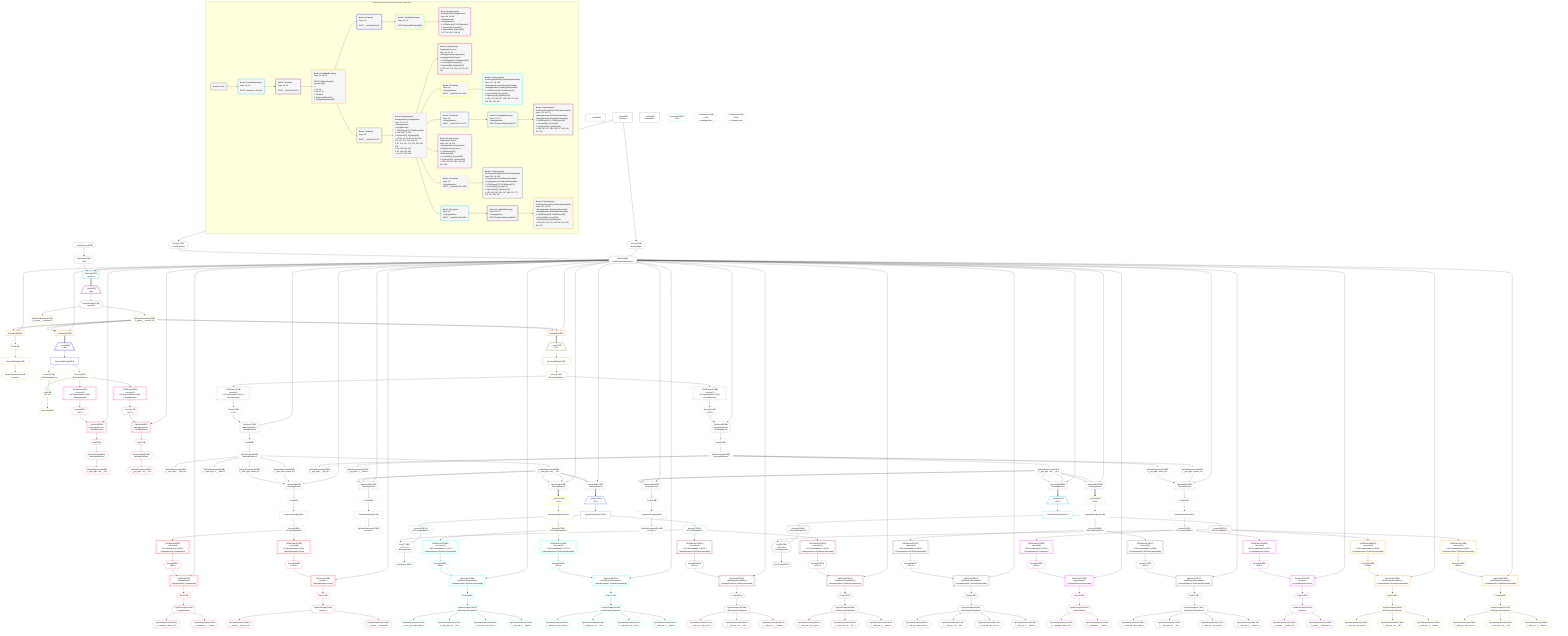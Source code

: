 %%{init: {'themeVariables': { 'fontSize': '12px'}}}%%
graph TD
    classDef path fill:#eee,stroke:#000,color:#000
    classDef plan fill:#fff,stroke-width:1px,color:#000
    classDef itemplan fill:#fff,stroke-width:2px,color:#000
    classDef unbatchedplan fill:#dff,stroke-width:1px,color:#000
    classDef sideeffectplan fill:#fcc,stroke-width:2px,color:#000
    classDef bucket fill:#f6f6f6,color:#000,stroke-width:2px,text-align:left


    %% define steps
    __Value0["__Value[0∈0]"]:::plan
    __Value3["__Value[3∈0]<br />ᐸcontextᐳ"]:::plan
    __Value5["__Value[5∈0]<br />ᐸrootValueᐳ"]:::plan
    __InputStaticLeaf7{{"__InputStaticLeaf[7∈0]"}}:::plan
    Access16{{"Access[16∈0]<br />ᐸ3.pgSettingsᐳ"}}:::plan
    Access17{{"Access[17∈0]<br />ᐸ3.withPgClientᐳ"}}:::plan
    Object18{{"Object[18∈0]<br />ᐸ{pgSettings,withPgClient}ᐳ"}}:::plan
    Connection19{{"Connection[19∈0]<br />ᐸ15ᐳ"}}:::plan
    PgSelect20[["PgSelect[20∈1]<br />ᐸpeopleᐳ"]]:::plan
    __Item21[/"__Item[21∈2]<br />ᐸ20ᐳ"\]:::itemplan
    PgSelectSingle22{{"PgSelectSingle[22∈2]<br />ᐸpeopleᐳ"}}:::plan
    PgClassExpression23{{"PgClassExpression[23∈3]<br />ᐸ__people__.”person_id”ᐳ"}}:::plan
    PgClassExpression24{{"PgClassExpression[24∈3]<br />ᐸ__people__.”username”ᐳ"}}:::plan
    Connection38{{"Connection[38∈1]<br />ᐸ34ᐳ"}}:::plan
    PgUnionAll39[["PgUnionAll[39∈3]"]]:::plan
    First40{{"First[40∈3]"}}:::plan
    PgUnionAllSingle41["PgUnionAllSingle[41∈3]"]:::plan
    PgClassExpression42{{"PgClassExpression[42∈3]<br />ᐸcount(*)ᐳ"}}:::plan
    PgUnionAll43[["PgUnionAll[43∈3]"]]:::plan
    __Item44[/"__Item[44∈4]<br />ᐸ43ᐳ"\]:::itemplan
    PgUnionAllSingle45["PgUnionAllSingle[45∈4]"]:::plan
    Access47{{"Access[47∈5]<br />ᐸ45.Symbol(data).0ᐳ"}}:::plan
    Access48{{"Access[48∈5]<br />ᐸ45.Symbol(data).1ᐳ"}}:::plan
    List49{{"List[49∈5]<br />ᐸ47,48ᐳ"}}:::plan
    PgCursor46{{"PgCursor[46∈5]"}}:::plan
    JSONParse51[["JSONParse[51∈6]<br />ᐸAccess{5}ᐸ45.Symbol(data).1ᐳ[48]ᐳ<br />ᐳAwsApplication"]]:::plan
    Access52{{"Access[52∈6]<br />ᐸ51.0ᐳ"}}:::plan
    PgSelect53[["PgSelect[53∈6]<br />ᐸawsApplicationsᐳ<br />ᐳAwsApplication"]]:::plan
    First57{{"First[57∈6]"}}:::plan
    PgSelectSingle58{{"PgSelectSingle[58∈6]<br />ᐸawsApplicationsᐳ"}}:::plan
    PgClassExpression59{{"PgClassExpression[59∈6]<br />ᐸ__aws_appl...ons__.”id”ᐳ"}}:::plan
    JSONParse61[["JSONParse[61∈6]<br />ᐸAccess{5}ᐸ45.Symbol(data).1ᐳ[48]ᐳ<br />ᐳGcpApplication"]]:::plan
    Access62{{"Access[62∈6]<br />ᐸ61.0ᐳ"}}:::plan
    PgSelect63[["PgSelect[63∈6]<br />ᐸgcpApplicationsᐳ<br />ᐳGcpApplication"]]:::plan
    First67{{"First[67∈6]"}}:::plan
    PgSelectSingle68{{"PgSelectSingle[68∈6]<br />ᐸgcpApplicationsᐳ"}}:::plan
    PgClassExpression69{{"PgClassExpression[69∈6]<br />ᐸ__gcp_appl...ons__.”id”ᐳ"}}:::plan
    PgUnionAll70[["PgUnionAll[70∈3]"]]:::plan
    __Item71[/"__Item[71∈7]<br />ᐸ70ᐳ"\]:::itemplan
    PgUnionAllSingle72["PgUnionAllSingle[72∈7]"]:::plan
    Access73{{"Access[73∈7]<br />ᐸ72.Symbol(data).1ᐳ"}}:::plan
    JSONParse74[["JSONParse[74∈8]<br />ᐸAccess{7}ᐸ72.Symbol(data).1ᐳ[73]ᐳ<br />ᐳAwsApplication"]]:::plan
    Access75{{"Access[75∈8]<br />ᐸ74.0ᐳ"}}:::plan
    PgSelect76[["PgSelect[76∈8]<br />ᐸawsApplicationsᐳ<br />ᐳAwsApplication"]]:::plan
    First80{{"First[80∈8]"}}:::plan
    PgSelectSingle81{{"PgSelectSingle[81∈8]<br />ᐸawsApplicationsᐳ"}}:::plan
    PgClassExpression82{{"PgClassExpression[82∈8]<br />ᐸ__aws_appl..._.”aws_id”ᐳ"}}:::plan
    PgClassExpression83{{"PgClassExpression[83∈8]<br />ᐸ__aws_appl...ons__.”id”ᐳ"}}:::plan
    PgClassExpression84{{"PgClassExpression[84∈8]<br />ᐸ__aws_appl...s__.”name”ᐳ"}}:::plan
    PgClassExpression85{{"PgClassExpression[85∈8]<br />ᐸ__aws_appl...person_id”ᐳ"}}:::plan
    PgClassExpression86{{"PgClassExpression[86∈8]<br />ᐸ__aws_appl...zation_id”ᐳ"}}:::plan
    PgUnionAll87[["PgUnionAll[87∈8]<br />ᐳAwsApplication"]]:::plan
    First91{{"First[91∈8]"}}:::plan
    PgUnionAllSingle92["PgUnionAllSingle[92∈8]"]:::plan
    Access93{{"Access[93∈8]<br />ᐸ92.Symbol(data).1ᐳ"}}:::plan
    JSONParse94[["JSONParse[94∈9]<br />ᐸAccess{8}ᐸ92.Symbol(data).1ᐳ[93]ᐳ<br />ᐳAwsApplicationᐳOrganization"]]:::plan
    Access95{{"Access[95∈9]<br />ᐸ94.0ᐳ"}}:::plan
    PgSelect96[["PgSelect[96∈9]<br />ᐸorganizationsᐳ<br />ᐳAwsApplicationᐳOrganization"]]:::plan
    First100{{"First[100∈9]"}}:::plan
    PgSelectSingle101{{"PgSelectSingle[101∈9]<br />ᐸorganizationsᐳ"}}:::plan
    PgClassExpression102{{"PgClassExpression[102∈9]<br />ᐸ__organiza...zation_id”ᐳ"}}:::plan
    PgClassExpression103{{"PgClassExpression[103∈9]<br />ᐸ__organiza...s__.”name”ᐳ"}}:::plan
    JSONParse105[["JSONParse[105∈9]<br />ᐸAccess{8}ᐸ92.Symbol(data).1ᐳ[93]ᐳ<br />ᐳAwsApplicationᐳPerson"]]:::plan
    Access106{{"Access[106∈9]<br />ᐸ105.0ᐳ"}}:::plan
    PgSelect107[["PgSelect[107∈9]<br />ᐸpeopleᐳ<br />ᐳAwsApplicationᐳPerson"]]:::plan
    First111{{"First[111∈9]"}}:::plan
    PgSelectSingle112{{"PgSelectSingle[112∈9]<br />ᐸpeopleᐳ"}}:::plan
    PgClassExpression113{{"PgClassExpression[113∈9]<br />ᐸ__people__.”person_id”ᐳ"}}:::plan
    PgClassExpression114{{"PgClassExpression[114∈9]<br />ᐸ__people__.”username”ᐳ"}}:::plan
    PgUnionAll121[["PgUnionAll[121∈8]<br />ᐳAwsApplication"]]:::plan
    __Item125[/"__Item[125∈10]<br />ᐸ121ᐳ"\]:::itemplan
    PgUnionAllSingle126["PgUnionAllSingle[126∈10]"]:::plan
    Access127{{"Access[127∈10]<br />ᐸ126.Symbol(data).1ᐳ"}}:::plan
    JSONParse128[["JSONParse[128∈11]<br />ᐸAccess{10}ᐸ126.Symbol(data).1ᐳ[127]ᐳ<br />ᐳAwsApplicationᐳFirstPartyVulnerability"]]:::plan
    Access129{{"Access[129∈11]<br />ᐸ128.0ᐳ"}}:::plan
    PgSelect130[["PgSelect[130∈11]<br />ᐸfirstPartyVulnerabilitiesᐳ<br />ᐳAwsApplicationᐳFirstPartyVulnerability"]]:::plan
    First134{{"First[134∈11]"}}:::plan
    PgSelectSingle135{{"PgSelectSingle[135∈11]<br />ᐸfirstPartyVulnerabilitiesᐳ"}}:::plan
    PgClassExpression136{{"PgClassExpression[136∈11]<br />ᐸ__first_pa...team_name”ᐳ"}}:::plan
    PgClassExpression137{{"PgClassExpression[137∈11]<br />ᐸ__first_pa...ies__.”id”ᐳ"}}:::plan
    PgClassExpression138{{"PgClassExpression[138∈11]<br />ᐸ__first_pa...vss_score”ᐳ"}}:::plan
    PgClassExpression139{{"PgClassExpression[139∈11]<br />ᐸ__first_pa...s__.”name”ᐳ"}}:::plan
    JSONParse141[["JSONParse[141∈11]<br />ᐸAccess{10}ᐸ126.Symbol(data).1ᐳ[127]ᐳ<br />ᐳAwsApplicationᐳThirdPartyVulnerability"]]:::plan
    Access142{{"Access[142∈11]<br />ᐸ141.0ᐳ"}}:::plan
    PgSelect143[["PgSelect[143∈11]<br />ᐸthirdPartyVulnerabilitiesᐳ<br />ᐳAwsApplicationᐳThirdPartyVulnerability"]]:::plan
    First147{{"First[147∈11]"}}:::plan
    PgSelectSingle148{{"PgSelectSingle[148∈11]<br />ᐸthirdPartyVulnerabilitiesᐳ"}}:::plan
    PgClassExpression149{{"PgClassExpression[149∈11]<br />ᐸ__third_pa...ndor_name”ᐳ"}}:::plan
    PgClassExpression150{{"PgClassExpression[150∈11]<br />ᐸ__third_pa...ies__.”id”ᐳ"}}:::plan
    PgClassExpression151{{"PgClassExpression[151∈11]<br />ᐸ__third_pa...vss_score”ᐳ"}}:::plan
    PgClassExpression152{{"PgClassExpression[152∈11]<br />ᐸ__third_pa...s__.”name”ᐳ"}}:::plan
    Connection166{{"Connection[166∈8]<br />ᐸ162ᐳ<br />ᐳAwsApplication"}}:::plan
    PgUnionAll167[["PgUnionAll[167∈8]<br />ᐳAwsApplication"]]:::plan
    First168{{"First[168∈8]"}}:::plan
    PgUnionAllSingle169["PgUnionAllSingle[169∈8]"]:::plan
    PgClassExpression170{{"PgClassExpression[170∈8]<br />ᐸcount(*)ᐳ"}}:::plan
    PgUnionAll171[["PgUnionAll[171∈8]<br />ᐳAwsApplication"]]:::plan
    __Item172[/"__Item[172∈12]<br />ᐸ171ᐳ"\]:::itemplan
    PgUnionAllSingle173["PgUnionAllSingle[173∈12]"]:::plan
    Access175{{"Access[175∈13]<br />ᐸ173.Symbol(data).0ᐳ"}}:::plan
    Access176{{"Access[176∈13]<br />ᐸ173.Symbol(data).1ᐳ"}}:::plan
    List177{{"List[177∈13]<br />ᐸ175,176ᐳ<br />ᐳAwsApplication"}}:::plan
    PgCursor174{{"PgCursor[174∈13]"}}:::plan
    JSONParse179[["JSONParse[179∈14]<br />ᐸAccess{13}ᐸ173.Symbol(data).1ᐳ[176]ᐳ<br />ᐳAwsApplicationᐳFirstPartyVulnerability"]]:::plan
    Access180{{"Access[180∈14]<br />ᐸ179.0ᐳ"}}:::plan
    PgSelect181[["PgSelect[181∈14]<br />ᐸfirstPartyVulnerabilitiesᐳ<br />ᐳAwsApplicationᐳFirstPartyVulnerability"]]:::plan
    First185{{"First[185∈14]"}}:::plan
    PgSelectSingle186{{"PgSelectSingle[186∈14]<br />ᐸfirstPartyVulnerabilitiesᐳ"}}:::plan
    PgClassExpression187{{"PgClassExpression[187∈14]<br />ᐸ__first_pa...vss_score”ᐳ"}}:::plan
    PgClassExpression188{{"PgClassExpression[188∈14]<br />ᐸ__first_pa...ies__.”id”ᐳ"}}:::plan
    PgClassExpression189{{"PgClassExpression[189∈14]<br />ᐸ__first_pa...s__.”name”ᐳ"}}:::plan
    JSONParse191[["JSONParse[191∈14]<br />ᐸAccess{13}ᐸ173.Symbol(data).1ᐳ[176]ᐳ<br />ᐳAwsApplicationᐳThirdPartyVulnerability"]]:::plan
    Access192{{"Access[192∈14]<br />ᐸ191.0ᐳ"}}:::plan
    PgSelect193[["PgSelect[193∈14]<br />ᐸthirdPartyVulnerabilitiesᐳ<br />ᐳAwsApplicationᐳThirdPartyVulnerability"]]:::plan
    First197{{"First[197∈14]"}}:::plan
    PgSelectSingle198{{"PgSelectSingle[198∈14]<br />ᐸthirdPartyVulnerabilitiesᐳ"}}:::plan
    PgClassExpression199{{"PgClassExpression[199∈14]<br />ᐸ__third_pa...vss_score”ᐳ"}}:::plan
    PgClassExpression200{{"PgClassExpression[200∈14]<br />ᐸ__third_pa...ies__.”id”ᐳ"}}:::plan
    PgClassExpression201{{"PgClassExpression[201∈14]<br />ᐸ__third_pa...s__.”name”ᐳ"}}:::plan
    JSONParse203[["JSONParse[203∈8]<br />ᐸAccess{7}ᐸ72.Symbol(data).1ᐳ[73]ᐳ<br />ᐳGcpApplication"]]:::plan
    Access204{{"Access[204∈8]<br />ᐸ203.0ᐳ"}}:::plan
    PgSelect205[["PgSelect[205∈8]<br />ᐸgcpApplicationsᐳ<br />ᐳGcpApplication"]]:::plan
    First209{{"First[209∈8]"}}:::plan
    PgSelectSingle210{{"PgSelectSingle[210∈8]<br />ᐸgcpApplicationsᐳ"}}:::plan
    PgClassExpression211{{"PgClassExpression[211∈8]<br />ᐸ__gcp_appl..._.”gcp_id”ᐳ"}}:::plan
    PgClassExpression212{{"PgClassExpression[212∈8]<br />ᐸ__gcp_appl...ons__.”id”ᐳ"}}:::plan
    PgClassExpression213{{"PgClassExpression[213∈8]<br />ᐸ__gcp_appl...s__.”name”ᐳ"}}:::plan
    PgClassExpression214{{"PgClassExpression[214∈8]<br />ᐸ__gcp_appl...person_id”ᐳ"}}:::plan
    PgClassExpression215{{"PgClassExpression[215∈8]<br />ᐸ__gcp_appl...zation_id”ᐳ"}}:::plan
    PgUnionAll216[["PgUnionAll[216∈8]<br />ᐳGcpApplication"]]:::plan
    First220{{"First[220∈8]"}}:::plan
    PgUnionAllSingle221["PgUnionAllSingle[221∈8]"]:::plan
    Access222{{"Access[222∈8]<br />ᐸ221.Symbol(data).1ᐳ"}}:::plan
    JSONParse223[["JSONParse[223∈15]<br />ᐸAccess{8}ᐸ221.Symbol(data).1ᐳ[222]ᐳ<br />ᐳGcpApplicationᐳOrganization"]]:::plan
    Access224{{"Access[224∈15]<br />ᐸ223.0ᐳ"}}:::plan
    PgSelect225[["PgSelect[225∈15]<br />ᐸorganizationsᐳ<br />ᐳGcpApplicationᐳOrganization"]]:::plan
    First229{{"First[229∈15]"}}:::plan
    PgSelectSingle230{{"PgSelectSingle[230∈15]<br />ᐸorganizationsᐳ"}}:::plan
    PgClassExpression231{{"PgClassExpression[231∈15]<br />ᐸ__organiza...zation_id”ᐳ"}}:::plan
    PgClassExpression232{{"PgClassExpression[232∈15]<br />ᐸ__organiza...s__.”name”ᐳ"}}:::plan
    JSONParse234[["JSONParse[234∈15]<br />ᐸAccess{8}ᐸ221.Symbol(data).1ᐳ[222]ᐳ<br />ᐳGcpApplicationᐳPerson"]]:::plan
    Access235{{"Access[235∈15]<br />ᐸ234.0ᐳ"}}:::plan
    PgSelect236[["PgSelect[236∈15]<br />ᐸpeopleᐳ<br />ᐳGcpApplicationᐳPerson"]]:::plan
    First240{{"First[240∈15]"}}:::plan
    PgSelectSingle241{{"PgSelectSingle[241∈15]<br />ᐸpeopleᐳ"}}:::plan
    PgClassExpression242{{"PgClassExpression[242∈15]<br />ᐸ__people__.”person_id”ᐳ"}}:::plan
    PgClassExpression243{{"PgClassExpression[243∈15]<br />ᐸ__people__.”username”ᐳ"}}:::plan
    PgUnionAll250[["PgUnionAll[250∈8]<br />ᐳGcpApplication"]]:::plan
    __Item254[/"__Item[254∈16]<br />ᐸ250ᐳ"\]:::itemplan
    PgUnionAllSingle255["PgUnionAllSingle[255∈16]"]:::plan
    Access256{{"Access[256∈16]<br />ᐸ255.Symbol(data).1ᐳ"}}:::plan
    JSONParse257[["JSONParse[257∈17]<br />ᐸAccess{16}ᐸ255.Symbol(data).1ᐳ[256]ᐳ<br />ᐳGcpApplicationᐳFirstPartyVulnerability"]]:::plan
    Access258{{"Access[258∈17]<br />ᐸ257.0ᐳ"}}:::plan
    PgSelect259[["PgSelect[259∈17]<br />ᐸfirstPartyVulnerabilitiesᐳ<br />ᐳGcpApplicationᐳFirstPartyVulnerability"]]:::plan
    First263{{"First[263∈17]"}}:::plan
    PgSelectSingle264{{"PgSelectSingle[264∈17]<br />ᐸfirstPartyVulnerabilitiesᐳ"}}:::plan
    PgClassExpression265{{"PgClassExpression[265∈17]<br />ᐸ__first_pa...team_name”ᐳ"}}:::plan
    PgClassExpression266{{"PgClassExpression[266∈17]<br />ᐸ__first_pa...ies__.”id”ᐳ"}}:::plan
    PgClassExpression267{{"PgClassExpression[267∈17]<br />ᐸ__first_pa...vss_score”ᐳ"}}:::plan
    PgClassExpression268{{"PgClassExpression[268∈17]<br />ᐸ__first_pa...s__.”name”ᐳ"}}:::plan
    JSONParse270[["JSONParse[270∈17]<br />ᐸAccess{16}ᐸ255.Symbol(data).1ᐳ[256]ᐳ<br />ᐳGcpApplicationᐳThirdPartyVulnerability"]]:::plan
    Access271{{"Access[271∈17]<br />ᐸ270.0ᐳ"}}:::plan
    PgSelect272[["PgSelect[272∈17]<br />ᐸthirdPartyVulnerabilitiesᐳ<br />ᐳGcpApplicationᐳThirdPartyVulnerability"]]:::plan
    First276{{"First[276∈17]"}}:::plan
    PgSelectSingle277{{"PgSelectSingle[277∈17]<br />ᐸthirdPartyVulnerabilitiesᐳ"}}:::plan
    PgClassExpression278{{"PgClassExpression[278∈17]<br />ᐸ__third_pa...ndor_name”ᐳ"}}:::plan
    PgClassExpression279{{"PgClassExpression[279∈17]<br />ᐸ__third_pa...ies__.”id”ᐳ"}}:::plan
    PgClassExpression280{{"PgClassExpression[280∈17]<br />ᐸ__third_pa...vss_score”ᐳ"}}:::plan
    PgClassExpression281{{"PgClassExpression[281∈17]<br />ᐸ__third_pa...s__.”name”ᐳ"}}:::plan
    Connection295{{"Connection[295∈8]<br />ᐸ291ᐳ<br />ᐳGcpApplication"}}:::plan
    PgUnionAll296[["PgUnionAll[296∈8]<br />ᐳGcpApplication"]]:::plan
    First297{{"First[297∈8]"}}:::plan
    PgUnionAllSingle298["PgUnionAllSingle[298∈8]"]:::plan
    PgClassExpression299{{"PgClassExpression[299∈8]<br />ᐸcount(*)ᐳ"}}:::plan
    PgUnionAll300[["PgUnionAll[300∈8]<br />ᐳGcpApplication"]]:::plan
    __Item301[/"__Item[301∈18]<br />ᐸ300ᐳ"\]:::itemplan
    PgUnionAllSingle302["PgUnionAllSingle[302∈18]"]:::plan
    Access304{{"Access[304∈19]<br />ᐸ302.Symbol(data).0ᐳ"}}:::plan
    Access305{{"Access[305∈19]<br />ᐸ302.Symbol(data).1ᐳ"}}:::plan
    List306{{"List[306∈19]<br />ᐸ304,305ᐳ<br />ᐳGcpApplication"}}:::plan
    PgCursor303{{"PgCursor[303∈19]"}}:::plan
    JSONParse308[["JSONParse[308∈20]<br />ᐸAccess{19}ᐸ302.Symbol(data).1ᐳ[305]ᐳ<br />ᐳGcpApplicationᐳFirstPartyVulnerability"]]:::plan
    Access309{{"Access[309∈20]<br />ᐸ308.0ᐳ"}}:::plan
    PgSelect310[["PgSelect[310∈20]<br />ᐸfirstPartyVulnerabilitiesᐳ<br />ᐳGcpApplicationᐳFirstPartyVulnerability"]]:::plan
    First314{{"First[314∈20]"}}:::plan
    PgSelectSingle315{{"PgSelectSingle[315∈20]<br />ᐸfirstPartyVulnerabilitiesᐳ"}}:::plan
    PgClassExpression316{{"PgClassExpression[316∈20]<br />ᐸ__first_pa...vss_score”ᐳ"}}:::plan
    PgClassExpression317{{"PgClassExpression[317∈20]<br />ᐸ__first_pa...ies__.”id”ᐳ"}}:::plan
    PgClassExpression318{{"PgClassExpression[318∈20]<br />ᐸ__first_pa...s__.”name”ᐳ"}}:::plan
    JSONParse320[["JSONParse[320∈20]<br />ᐸAccess{19}ᐸ302.Symbol(data).1ᐳ[305]ᐳ<br />ᐳGcpApplicationᐳThirdPartyVulnerability"]]:::plan
    Access321{{"Access[321∈20]<br />ᐸ320.0ᐳ"}}:::plan
    PgSelect322[["PgSelect[322∈20]<br />ᐸthirdPartyVulnerabilitiesᐳ<br />ᐳGcpApplicationᐳThirdPartyVulnerability"]]:::plan
    First326{{"First[326∈20]"}}:::plan
    PgSelectSingle327{{"PgSelectSingle[327∈20]<br />ᐸthirdPartyVulnerabilitiesᐳ"}}:::plan
    PgClassExpression328{{"PgClassExpression[328∈20]<br />ᐸ__third_pa...vss_score”ᐳ"}}:::plan
    PgClassExpression329{{"PgClassExpression[329∈20]<br />ᐸ__third_pa...ies__.”id”ᐳ"}}:::plan
    PgClassExpression330{{"PgClassExpression[330∈20]<br />ᐸ__third_pa...s__.”name”ᐳ"}}:::plan

    %% plan dependencies
    __Value3 --> Access16
    __Value3 --> Access17
    Access16 & Access17 --> Object18
    __InputStaticLeaf7 --> Connection19
    Object18 & Connection19 --> PgSelect20
    PgSelect20 ==> __Item21
    __Item21 --> PgSelectSingle22
    PgSelectSingle22 --> PgClassExpression23
    PgSelectSingle22 --> PgClassExpression24
    Object18 & PgClassExpression23 & PgClassExpression23 --> PgUnionAll39
    PgUnionAll39 --> First40
    First40 --> PgUnionAllSingle41
    PgUnionAllSingle41 --> PgClassExpression42
    Object18 & PgClassExpression23 & PgClassExpression23 --> PgUnionAll43
    PgUnionAll43 ==> __Item44
    __Item44 --> PgUnionAllSingle45
    PgUnionAllSingle45 --> Access47
    PgUnionAllSingle45 --> Access48
    Access47 & Access48 --> List49
    List49 --> PgCursor46
    Access48 --> JSONParse51
    JSONParse51 --> Access52
    Object18 & Access52 --> PgSelect53
    PgSelect53 --> First57
    First57 --> PgSelectSingle58
    PgSelectSingle58 --> PgClassExpression59
    Access48 --> JSONParse61
    JSONParse61 --> Access62
    Object18 & Access62 --> PgSelect63
    PgSelect63 --> First67
    First67 --> PgSelectSingle68
    PgSelectSingle68 --> PgClassExpression69
    Object18 & PgClassExpression23 & PgClassExpression23 --> PgUnionAll70
    PgUnionAll70 ==> __Item71
    __Item71 --> PgUnionAllSingle72
    PgUnionAllSingle72 --> Access73
    Access73 --> JSONParse74
    JSONParse74 --> Access75
    Object18 & Access75 --> PgSelect76
    PgSelect76 --> First80
    First80 --> PgSelectSingle81
    PgSelectSingle81 --> PgClassExpression82
    PgSelectSingle81 --> PgClassExpression83
    PgSelectSingle81 --> PgClassExpression84
    PgSelectSingle81 --> PgClassExpression85
    PgSelectSingle81 --> PgClassExpression86
    Object18 & PgClassExpression85 & PgClassExpression86 --> PgUnionAll87
    PgUnionAll87 --> First91
    First91 --> PgUnionAllSingle92
    PgUnionAllSingle92 --> Access93
    Access93 --> JSONParse94
    JSONParse94 --> Access95
    Object18 & Access95 --> PgSelect96
    PgSelect96 --> First100
    First100 --> PgSelectSingle101
    PgSelectSingle101 --> PgClassExpression102
    PgSelectSingle101 --> PgClassExpression103
    Access93 --> JSONParse105
    JSONParse105 --> Access106
    Object18 & Access106 --> PgSelect107
    PgSelect107 --> First111
    First111 --> PgSelectSingle112
    PgSelectSingle112 --> PgClassExpression113
    PgSelectSingle112 --> PgClassExpression114
    Object18 & PgClassExpression83 & PgClassExpression83 --> PgUnionAll121
    PgUnionAll121 ==> __Item125
    __Item125 --> PgUnionAllSingle126
    PgUnionAllSingle126 --> Access127
    Access127 --> JSONParse128
    JSONParse128 --> Access129
    Object18 & Access129 --> PgSelect130
    PgSelect130 --> First134
    First134 --> PgSelectSingle135
    PgSelectSingle135 --> PgClassExpression136
    PgSelectSingle135 --> PgClassExpression137
    PgSelectSingle135 --> PgClassExpression138
    PgSelectSingle135 --> PgClassExpression139
    Access127 --> JSONParse141
    JSONParse141 --> Access142
    Object18 & Access142 --> PgSelect143
    PgSelect143 --> First147
    First147 --> PgSelectSingle148
    PgSelectSingle148 --> PgClassExpression149
    PgSelectSingle148 --> PgClassExpression150
    PgSelectSingle148 --> PgClassExpression151
    PgSelectSingle148 --> PgClassExpression152
    Object18 & PgClassExpression83 & PgClassExpression83 --> PgUnionAll167
    PgUnionAll167 --> First168
    First168 --> PgUnionAllSingle169
    PgUnionAllSingle169 --> PgClassExpression170
    Object18 & PgClassExpression83 & PgClassExpression83 --> PgUnionAll171
    PgUnionAll171 ==> __Item172
    __Item172 --> PgUnionAllSingle173
    PgUnionAllSingle173 --> Access175
    PgUnionAllSingle173 --> Access176
    Access175 & Access176 --> List177
    List177 --> PgCursor174
    Access176 --> JSONParse179
    JSONParse179 --> Access180
    Object18 & Access180 --> PgSelect181
    PgSelect181 --> First185
    First185 --> PgSelectSingle186
    PgSelectSingle186 --> PgClassExpression187
    PgSelectSingle186 --> PgClassExpression188
    PgSelectSingle186 --> PgClassExpression189
    Access176 --> JSONParse191
    JSONParse191 --> Access192
    Object18 & Access192 --> PgSelect193
    PgSelect193 --> First197
    First197 --> PgSelectSingle198
    PgSelectSingle198 --> PgClassExpression199
    PgSelectSingle198 --> PgClassExpression200
    PgSelectSingle198 --> PgClassExpression201
    Access73 --> JSONParse203
    JSONParse203 --> Access204
    Object18 & Access204 --> PgSelect205
    PgSelect205 --> First209
    First209 --> PgSelectSingle210
    PgSelectSingle210 --> PgClassExpression211
    PgSelectSingle210 --> PgClassExpression212
    PgSelectSingle210 --> PgClassExpression213
    PgSelectSingle210 --> PgClassExpression214
    PgSelectSingle210 --> PgClassExpression215
    Object18 & PgClassExpression214 & PgClassExpression215 --> PgUnionAll216
    PgUnionAll216 --> First220
    First220 --> PgUnionAllSingle221
    PgUnionAllSingle221 --> Access222
    Access222 --> JSONParse223
    JSONParse223 --> Access224
    Object18 & Access224 --> PgSelect225
    PgSelect225 --> First229
    First229 --> PgSelectSingle230
    PgSelectSingle230 --> PgClassExpression231
    PgSelectSingle230 --> PgClassExpression232
    Access222 --> JSONParse234
    JSONParse234 --> Access235
    Object18 & Access235 --> PgSelect236
    PgSelect236 --> First240
    First240 --> PgSelectSingle241
    PgSelectSingle241 --> PgClassExpression242
    PgSelectSingle241 --> PgClassExpression243
    Object18 & PgClassExpression212 & PgClassExpression212 --> PgUnionAll250
    PgUnionAll250 ==> __Item254
    __Item254 --> PgUnionAllSingle255
    PgUnionAllSingle255 --> Access256
    Access256 --> JSONParse257
    JSONParse257 --> Access258
    Object18 & Access258 --> PgSelect259
    PgSelect259 --> First263
    First263 --> PgSelectSingle264
    PgSelectSingle264 --> PgClassExpression265
    PgSelectSingle264 --> PgClassExpression266
    PgSelectSingle264 --> PgClassExpression267
    PgSelectSingle264 --> PgClassExpression268
    Access256 --> JSONParse270
    JSONParse270 --> Access271
    Object18 & Access271 --> PgSelect272
    PgSelect272 --> First276
    First276 --> PgSelectSingle277
    PgSelectSingle277 --> PgClassExpression278
    PgSelectSingle277 --> PgClassExpression279
    PgSelectSingle277 --> PgClassExpression280
    PgSelectSingle277 --> PgClassExpression281
    Object18 & PgClassExpression212 & PgClassExpression212 --> PgUnionAll296
    PgUnionAll296 --> First297
    First297 --> PgUnionAllSingle298
    PgUnionAllSingle298 --> PgClassExpression299
    Object18 & PgClassExpression212 & PgClassExpression212 --> PgUnionAll300
    PgUnionAll300 ==> __Item301
    __Item301 --> PgUnionAllSingle302
    PgUnionAllSingle302 --> Access304
    PgUnionAllSingle302 --> Access305
    Access304 & Access305 --> List306
    List306 --> PgCursor303
    Access305 --> JSONParse308
    JSONParse308 --> Access309
    Object18 & Access309 --> PgSelect310
    PgSelect310 --> First314
    First314 --> PgSelectSingle315
    PgSelectSingle315 --> PgClassExpression316
    PgSelectSingle315 --> PgClassExpression317
    PgSelectSingle315 --> PgClassExpression318
    Access305 --> JSONParse320
    JSONParse320 --> Access321
    Object18 & Access321 --> PgSelect322
    PgSelect322 --> First326
    First326 --> PgSelectSingle327
    PgSelectSingle327 --> PgClassExpression328
    PgSelectSingle327 --> PgClassExpression329
    PgSelectSingle327 --> PgClassExpression330

    subgraph "Buckets for queries/polymorphic/person-app-vulns"
    Bucket0("Bucket 0 (root)"):::bucket
    classDef bucket0 stroke:#696969
    class Bucket0,__Value0,__Value3,__Value5,__InputStaticLeaf7,Access16,Access17,Object18,Connection19 bucket0
    Bucket1("Bucket 1 (nullableBoundary)<br />Deps: 18, 19<br /><br />ROOT Connectionᐸ15ᐳ[19]"):::bucket
    classDef bucket1 stroke:#00bfff
    class Bucket1,PgSelect20,Connection38 bucket1
    Bucket2("Bucket 2 (listItem)<br />Deps: 18, 38<br /><br />ROOT __Item{2}ᐸ20ᐳ[21]"):::bucket
    classDef bucket2 stroke:#7f007f
    class Bucket2,__Item21,PgSelectSingle22 bucket2
    Bucket3("Bucket 3 (nullableBoundary)<br />Deps: 22, 18, 38<br /><br />ROOT PgSelectSingle{2}ᐸpeopleᐳ[22]<br />1: <br />ᐳ: 23, 24<br />2: 39, 43, 70<br />ᐳ: First[40]<br />3: PgUnionAllSingle[41]<br />ᐳ: PgClassExpression[42]"):::bucket
    classDef bucket3 stroke:#ffa500
    class Bucket3,PgClassExpression23,PgClassExpression24,PgUnionAll39,First40,PgUnionAllSingle41,PgClassExpression42,PgUnionAll43,PgUnionAll70 bucket3
    Bucket4("Bucket 4 (listItem)<br />Deps: 18<br /><br />ROOT __Item{4}ᐸ43ᐳ[44]"):::bucket
    classDef bucket4 stroke:#0000ff
    class Bucket4,__Item44,PgUnionAllSingle45 bucket4
    Bucket5("Bucket 5 (nullableBoundary)<br />Deps: 45, 18<br /><br />ROOT PgUnionAllSingle{4}[45]"):::bucket
    classDef bucket5 stroke:#7fff00
    class Bucket5,PgCursor46,Access47,Access48,List49 bucket5
    Bucket6("Bucket 6 (polymorphic)<br />AwsApplication,GcpApplication<br />Deps: 48, 18, 45<br />ᐳAwsApplication<br />ᐳGcpApplication<br />1: JSONParse[51], JSONParse[61]<br />ᐳ: Access[52], Access[62]<br />2: PgSelect[53], PgSelect[63]<br />ᐳ: 57, 58, 59, 67, 68, 69"):::bucket
    classDef bucket6 stroke:#ff1493
    class Bucket6,JSONParse51,Access52,PgSelect53,First57,PgSelectSingle58,PgClassExpression59,JSONParse61,Access62,PgSelect63,First67,PgSelectSingle68,PgClassExpression69 bucket6
    Bucket7("Bucket 7 (listItem)<br />Deps: 18<br /><br />ROOT __Item{7}ᐸ70ᐳ[71]"):::bucket
    classDef bucket7 stroke:#808000
    class Bucket7,__Item71,PgUnionAllSingle72,Access73 bucket7
    Bucket8("Bucket 8 (polymorphic)<br />AwsApplication,GcpApplication<br />Deps: 73, 18, 72<br />ᐳAwsApplication<br />ᐳGcpApplication<br />1: JSONParse[74], JSONParse[203]<br />ᐳ: 166, 295, 75, 204<br />2: PgSelect[76], PgSelect[205]<br />ᐳ: 80, 81, 82, 83, 84, 85, 86, 209, 210, 211, 212, 213, 214, 215<br />3: 87, 121, 167, 171, 216, 250, 296, 300<br />ᐳ: 91, 168, 220, 297<br />4: 92, 169, 221, 298<br />ᐳ: 93, 170, 222, 299"):::bucket
    classDef bucket8 stroke:#dda0dd
    class Bucket8,JSONParse74,Access75,PgSelect76,First80,PgSelectSingle81,PgClassExpression82,PgClassExpression83,PgClassExpression84,PgClassExpression85,PgClassExpression86,PgUnionAll87,First91,PgUnionAllSingle92,Access93,PgUnionAll121,Connection166,PgUnionAll167,First168,PgUnionAllSingle169,PgClassExpression170,PgUnionAll171,JSONParse203,Access204,PgSelect205,First209,PgSelectSingle210,PgClassExpression211,PgClassExpression212,PgClassExpression213,PgClassExpression214,PgClassExpression215,PgUnionAll216,First220,PgUnionAllSingle221,Access222,PgUnionAll250,Connection295,PgUnionAll296,First297,PgUnionAllSingle298,PgClassExpression299,PgUnionAll300 bucket8
    Bucket9("Bucket 9 (polymorphic)<br />Organization,Person<br />Deps: 93, 18, 92<br />ᐳAwsApplicationᐳOrganization<br />ᐳAwsApplicationᐳPerson<br />1: JSONParse[94], JSONParse[105]<br />ᐳ: Access[95], Access[106]<br />2: PgSelect[96], PgSelect[107]<br />ᐳ: 100, 101, 102, 103, 111, 112, 113, 114"):::bucket
    classDef bucket9 stroke:#ff0000
    class Bucket9,JSONParse94,Access95,PgSelect96,First100,PgSelectSingle101,PgClassExpression102,PgClassExpression103,JSONParse105,Access106,PgSelect107,First111,PgSelectSingle112,PgClassExpression113,PgClassExpression114 bucket9
    Bucket10("Bucket 10 (listItem)<br />Deps: 18<br />ᐳAwsApplication<br />ROOT __Item{10}ᐸ121ᐳ[125]"):::bucket
    classDef bucket10 stroke:#ffff00
    class Bucket10,__Item125,PgUnionAllSingle126,Access127 bucket10
    Bucket11("Bucket 11 (polymorphic)<br />FirstPartyVulnerability,ThirdPartyVulnerability<br />Deps: 127, 18, 126<br />ᐳAwsApplicationᐳFirstPartyVulnerability<br />ᐳAwsApplicationᐳThirdPartyVulnerability<br />1: JSONParse[128], JSONParse[141]<br />ᐳ: Access[129], Access[142]<br />2: PgSelect[130], PgSelect[143]<br />ᐳ: 134, 135, 136, 137, 138, 139, 147, 148, 149, 150, 151, 152"):::bucket
    classDef bucket11 stroke:#00ffff
    class Bucket11,JSONParse128,Access129,PgSelect130,First134,PgSelectSingle135,PgClassExpression136,PgClassExpression137,PgClassExpression138,PgClassExpression139,JSONParse141,Access142,PgSelect143,First147,PgSelectSingle148,PgClassExpression149,PgClassExpression150,PgClassExpression151,PgClassExpression152 bucket11
    Bucket12("Bucket 12 (listItem)<br />Deps: 18<br />ᐳAwsApplication<br />ROOT __Item{12}ᐸ171ᐳ[172]"):::bucket
    classDef bucket12 stroke:#4169e1
    class Bucket12,__Item172,PgUnionAllSingle173 bucket12
    Bucket13("Bucket 13 (nullableBoundary)<br />Deps: 173, 18<br />ᐳAwsApplication<br />ROOT PgUnionAllSingle{12}[173]"):::bucket
    classDef bucket13 stroke:#3cb371
    class Bucket13,PgCursor174,Access175,Access176,List177 bucket13
    Bucket14("Bucket 14 (polymorphic)<br />FirstPartyVulnerability,ThirdPartyVulnerability<br />Deps: 176, 18, 173<br />ᐳAwsApplicationᐳFirstPartyVulnerability<br />ᐳAwsApplicationᐳThirdPartyVulnerability<br />1: JSONParse[179], JSONParse[191]<br />ᐳ: Access[180], Access[192]<br />2: PgSelect[181], PgSelect[193]<br />ᐳ: 185, 186, 187, 188, 189, 197, 198, 199, 200, 201"):::bucket
    classDef bucket14 stroke:#a52a2a
    class Bucket14,JSONParse179,Access180,PgSelect181,First185,PgSelectSingle186,PgClassExpression187,PgClassExpression188,PgClassExpression189,JSONParse191,Access192,PgSelect193,First197,PgSelectSingle198,PgClassExpression199,PgClassExpression200,PgClassExpression201 bucket14
    Bucket15("Bucket 15 (polymorphic)<br />Organization,Person<br />Deps: 222, 18, 221<br />ᐳGcpApplicationᐳOrganization<br />ᐳGcpApplicationᐳPerson<br />1: JSONParse[223], JSONParse[234]<br />ᐳ: Access[224], Access[235]<br />2: PgSelect[225], PgSelect[236]<br />ᐳ: 229, 230, 231, 232, 240, 241, 242, 243"):::bucket
    classDef bucket15 stroke:#ff00ff
    class Bucket15,JSONParse223,Access224,PgSelect225,First229,PgSelectSingle230,PgClassExpression231,PgClassExpression232,JSONParse234,Access235,PgSelect236,First240,PgSelectSingle241,PgClassExpression242,PgClassExpression243 bucket15
    Bucket16("Bucket 16 (listItem)<br />Deps: 18<br />ᐳGcpApplication<br />ROOT __Item{16}ᐸ250ᐳ[254]"):::bucket
    classDef bucket16 stroke:#f5deb3
    class Bucket16,__Item254,PgUnionAllSingle255,Access256 bucket16
    Bucket17("Bucket 17 (polymorphic)<br />FirstPartyVulnerability,ThirdPartyVulnerability<br />Deps: 256, 18, 255<br />ᐳGcpApplicationᐳFirstPartyVulnerability<br />ᐳGcpApplicationᐳThirdPartyVulnerability<br />1: JSONParse[257], JSONParse[270]<br />ᐳ: Access[258], Access[271]<br />2: PgSelect[259], PgSelect[272]<br />ᐳ: 263, 264, 265, 266, 267, 268, 276, 277, 278, 279, 280, 281"):::bucket
    classDef bucket17 stroke:#696969
    class Bucket17,JSONParse257,Access258,PgSelect259,First263,PgSelectSingle264,PgClassExpression265,PgClassExpression266,PgClassExpression267,PgClassExpression268,JSONParse270,Access271,PgSelect272,First276,PgSelectSingle277,PgClassExpression278,PgClassExpression279,PgClassExpression280,PgClassExpression281 bucket17
    Bucket18("Bucket 18 (listItem)<br />Deps: 18<br />ᐳGcpApplication<br />ROOT __Item{18}ᐸ300ᐳ[301]"):::bucket
    classDef bucket18 stroke:#00bfff
    class Bucket18,__Item301,PgUnionAllSingle302 bucket18
    Bucket19("Bucket 19 (nullableBoundary)<br />Deps: 302, 18<br />ᐳGcpApplication<br />ROOT PgUnionAllSingle{18}[302]"):::bucket
    classDef bucket19 stroke:#7f007f
    class Bucket19,PgCursor303,Access304,Access305,List306 bucket19
    Bucket20("Bucket 20 (polymorphic)<br />FirstPartyVulnerability,ThirdPartyVulnerability<br />Deps: 305, 18, 302<br />ᐳGcpApplicationᐳFirstPartyVulnerability<br />ᐳGcpApplicationᐳThirdPartyVulnerability<br />1: JSONParse[308], JSONParse[320]<br />ᐳ: Access[309], Access[321]<br />2: PgSelect[310], PgSelect[322]<br />ᐳ: 314, 315, 316, 317, 318, 326, 327, 328, 329, 330"):::bucket
    classDef bucket20 stroke:#ffa500
    class Bucket20,JSONParse308,Access309,PgSelect310,First314,PgSelectSingle315,PgClassExpression316,PgClassExpression317,PgClassExpression318,JSONParse320,Access321,PgSelect322,First326,PgSelectSingle327,PgClassExpression328,PgClassExpression329,PgClassExpression330 bucket20
    Bucket0 --> Bucket1
    Bucket1 --> Bucket2
    Bucket2 --> Bucket3
    Bucket3 --> Bucket4 & Bucket7
    Bucket4 --> Bucket5
    Bucket5 --> Bucket6
    Bucket7 --> Bucket8
    Bucket8 --> Bucket9 & Bucket10 & Bucket12 & Bucket15 & Bucket16 & Bucket18
    Bucket10 --> Bucket11
    Bucket12 --> Bucket13
    Bucket13 --> Bucket14
    Bucket16 --> Bucket17
    Bucket18 --> Bucket19
    Bucket19 --> Bucket20
    end